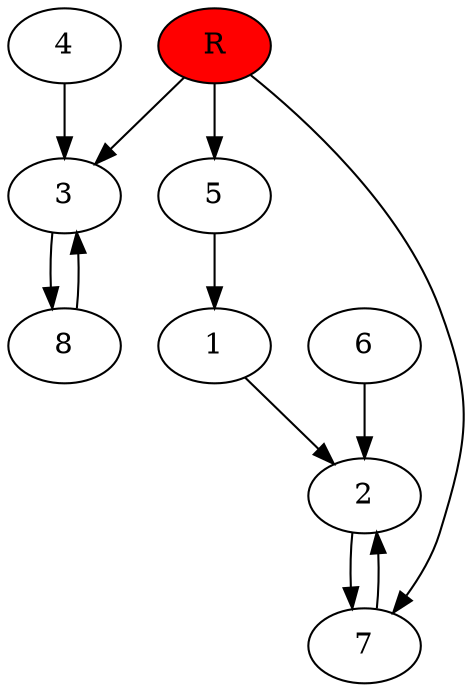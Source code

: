 digraph prb10299 {
	1
	2
	3
	4
	5
	6
	7
	8
	R [fillcolor="#ff0000" style=filled]
	1 -> 2
	2 -> 7
	3 -> 8
	4 -> 3
	5 -> 1
	6 -> 2
	7 -> 2
	8 -> 3
	R -> 3
	R -> 5
	R -> 7
}
